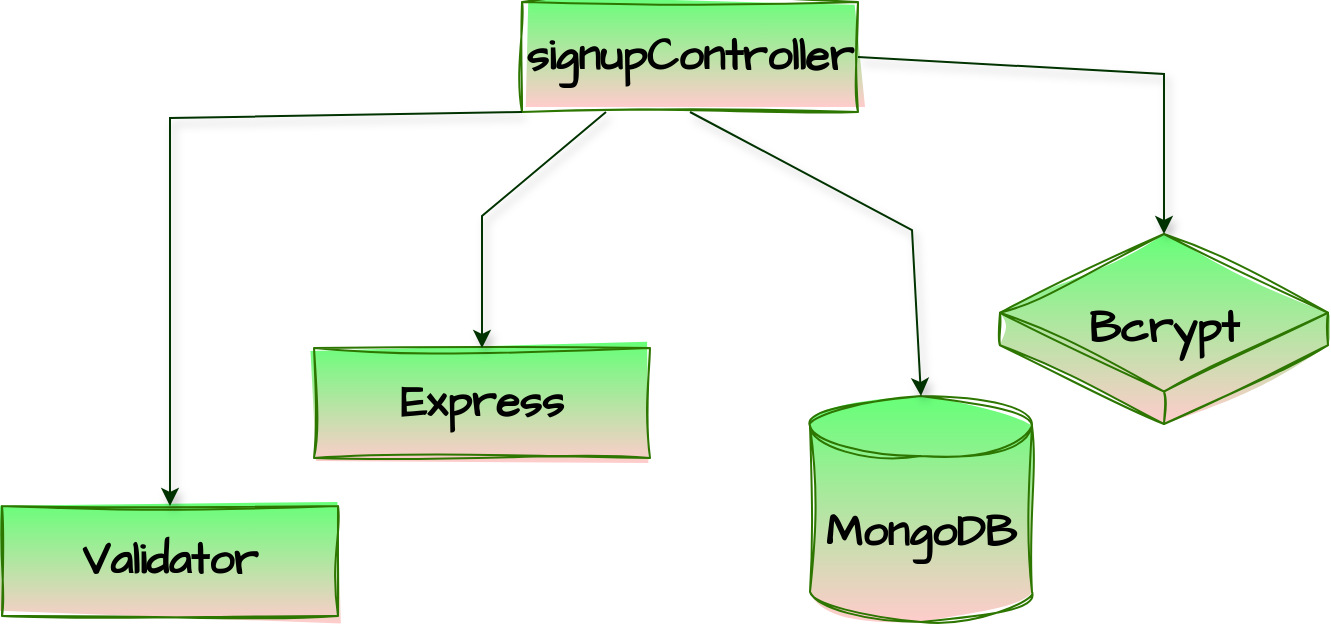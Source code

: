 <mxfile>
    <diagram id="dIPLzsFBvjUH1kFoYIID" name="Página-1">
        <mxGraphModel dx="656" dy="645" grid="0" gridSize="10" guides="1" tooltips="1" connect="1" arrows="1" fold="1" page="1" pageScale="1" pageWidth="827" pageHeight="1169" background="#ffffff" math="0" shadow="0">
            <root>
                <mxCell id="0"/>
                <mxCell id="1" parent="0"/>
                <mxCell id="2" value="&lt;font style=&quot;font-size: 22px;&quot;&gt;signupController&lt;/font&gt;" style="rounded=0;whiteSpace=wrap;html=1;sketch=1;hachureGap=4;jiggle=2;curveFitting=1;fontFamily=Architects Daughter;fontSource=https%3A%2F%2Ffonts.googleapis.com%2Fcss%3Ffamily%3DArchitects%2BDaughter;fontSize=22;fillStyle=solid;fillColor=#66ff78;fontColor=#000000;strokeColor=#2D7600;fontStyle=1;gradientColor=#FFCCCC;" parent="1" vertex="1">
                    <mxGeometry x="307" y="273" width="168" height="55" as="geometry"/>
                </mxCell>
                <mxCell id="3" value="&lt;font style=&quot;font-size: 22px;&quot;&gt;Express&lt;/font&gt;" style="rounded=0;whiteSpace=wrap;html=1;sketch=1;hachureGap=4;jiggle=2;curveFitting=1;fontFamily=Architects Daughter;fontSource=https%3A%2F%2Ffonts.googleapis.com%2Fcss%3Ffamily%3DArchitects%2BDaughter;fontSize=22;fillStyle=solid;fillColor=#66ff78;fontColor=#000000;strokeColor=#2D7600;fontStyle=1;gradientColor=#FFCCCC;" parent="1" vertex="1">
                    <mxGeometry x="203" y="446" width="168" height="55" as="geometry"/>
                </mxCell>
                <mxCell id="8" value="&lt;font style=&quot;font-size: 22px;&quot;&gt;Validator&lt;/font&gt;" style="rounded=0;whiteSpace=wrap;html=1;sketch=1;hachureGap=4;jiggle=2;curveFitting=1;fontFamily=Architects Daughter;fontSource=https%3A%2F%2Ffonts.googleapis.com%2Fcss%3Ffamily%3DArchitects%2BDaughter;fontSize=22;fillStyle=solid;fillColor=#66ff78;fontColor=#000000;strokeColor=#2D7600;fontStyle=1;gradientColor=#FFCCCC;" parent="1" vertex="1">
                    <mxGeometry x="47" y="525" width="168" height="55" as="geometry"/>
                </mxCell>
                <mxCell id="9" value="&lt;span style=&quot;font-weight: 700;&quot;&gt;MongoDB&lt;/span&gt;" style="shape=cylinder3;whiteSpace=wrap;html=1;boundedLbl=1;backgroundOutline=1;size=15;sketch=1;hachureGap=4;jiggle=2;fillStyle=solid;curveFitting=1;fontFamily=Architects Daughter;fontSource=https%3A%2F%2Ffonts.googleapis.com%2Fcss%3Ffamily%3DArchitects%2BDaughter;fontSize=22;fontColor=#000000;fillColor=#66ff78;gradientColor=#FFCCCC;strokeColor=#2D7600;" parent="1" vertex="1">
                    <mxGeometry x="451" y="470" width="111" height="113" as="geometry"/>
                </mxCell>
                <mxCell id="10" value="&lt;span style=&quot;font-weight: 700;&quot;&gt;Bcrypt&lt;/span&gt;" style="html=1;whiteSpace=wrap;shape=isoCube2;backgroundOutline=1;isoAngle=15;sketch=1;hachureGap=4;jiggle=2;fillStyle=solid;curveFitting=1;strokeColor=#2D7600;fontFamily=Architects Daughter;fontSource=https%3A%2F%2Ffonts.googleapis.com%2Fcss%3Ffamily%3DArchitects%2BDaughter;fontSize=22;fontColor=#000000;fillColor=#66ff78;gradientColor=#FFCCCC;" parent="1" vertex="1">
                    <mxGeometry x="546" y="389" width="164" height="95" as="geometry"/>
                </mxCell>
                <mxCell id="12" value="" style="endArrow=classic;html=1;hachureGap=4;fontFamily=Architects Daughter;fontSource=https%3A%2F%2Ffonts.googleapis.com%2Fcss%3Ffamily%3DArchitects%2BDaughter;fontSize=22;fontColor=#000000;strokeColor=#003300;rounded=0;jumpStyle=sharp;shadow=1;exitX=0;exitY=1;exitDx=0;exitDy=0;" parent="1" source="2" target="8" edge="1">
                    <mxGeometry width="50" height="50" relative="1" as="geometry">
                        <mxPoint x="208" y="380" as="sourcePoint"/>
                        <mxPoint x="448" y="460" as="targetPoint"/>
                        <Array as="points">
                            <mxPoint x="131" y="331"/>
                        </Array>
                    </mxGeometry>
                </mxCell>
                <mxCell id="13" value="" style="endArrow=classic;html=1;hachureGap=4;fontFamily=Architects Daughter;fontSource=https%3A%2F%2Ffonts.googleapis.com%2Fcss%3Ffamily%3DArchitects%2BDaughter;fontSize=22;fontColor=#000000;strokeColor=#003300;rounded=0;jumpStyle=sharp;shadow=1;exitX=0.25;exitY=1;exitDx=0;exitDy=0;entryX=0.5;entryY=0;entryDx=0;entryDy=0;" parent="1" source="2" target="3" edge="1">
                    <mxGeometry width="50" height="50" relative="1" as="geometry">
                        <mxPoint x="317" y="338" as="sourcePoint"/>
                        <mxPoint x="141" y="535" as="targetPoint"/>
                        <Array as="points">
                            <mxPoint x="287" y="380"/>
                        </Array>
                    </mxGeometry>
                </mxCell>
                <mxCell id="14" value="" style="endArrow=classic;html=1;hachureGap=4;fontFamily=Architects Daughter;fontSource=https%3A%2F%2Ffonts.googleapis.com%2Fcss%3Ffamily%3DArchitects%2BDaughter;fontSize=22;fontColor=#000000;strokeColor=#003300;rounded=0;jumpStyle=sharp;shadow=1;exitX=0.5;exitY=1;exitDx=0;exitDy=0;entryX=0.5;entryY=0;entryDx=0;entryDy=0;entryPerimeter=0;" parent="1" source="2" target="9" edge="1">
                    <mxGeometry width="50" height="50" relative="1" as="geometry">
                        <mxPoint x="359.0" y="338" as="sourcePoint"/>
                        <mxPoint x="297.0" y="461" as="targetPoint"/>
                        <Array as="points">
                            <mxPoint x="502" y="387"/>
                        </Array>
                    </mxGeometry>
                </mxCell>
                <mxCell id="15" value="" style="endArrow=classic;html=1;hachureGap=4;fontFamily=Architects Daughter;fontSource=https%3A%2F%2Ffonts.googleapis.com%2Fcss%3Ffamily%3DArchitects%2BDaughter;fontSize=22;fontColor=#000000;strokeColor=#003300;rounded=0;jumpStyle=sharp;shadow=1;exitX=1;exitY=0.5;exitDx=0;exitDy=0;entryX=0.5;entryY=0;entryDx=0;entryDy=0;entryPerimeter=0;" parent="1" source="2" target="10" edge="1">
                    <mxGeometry width="50" height="50" relative="1" as="geometry">
                        <mxPoint x="475" y="194" as="sourcePoint"/>
                        <mxPoint x="637.5" y="313" as="targetPoint"/>
                        <Array as="points">
                            <mxPoint x="628" y="309"/>
                        </Array>
                    </mxGeometry>
                </mxCell>
            </root>
        </mxGraphModel>
    </diagram>
</mxfile>